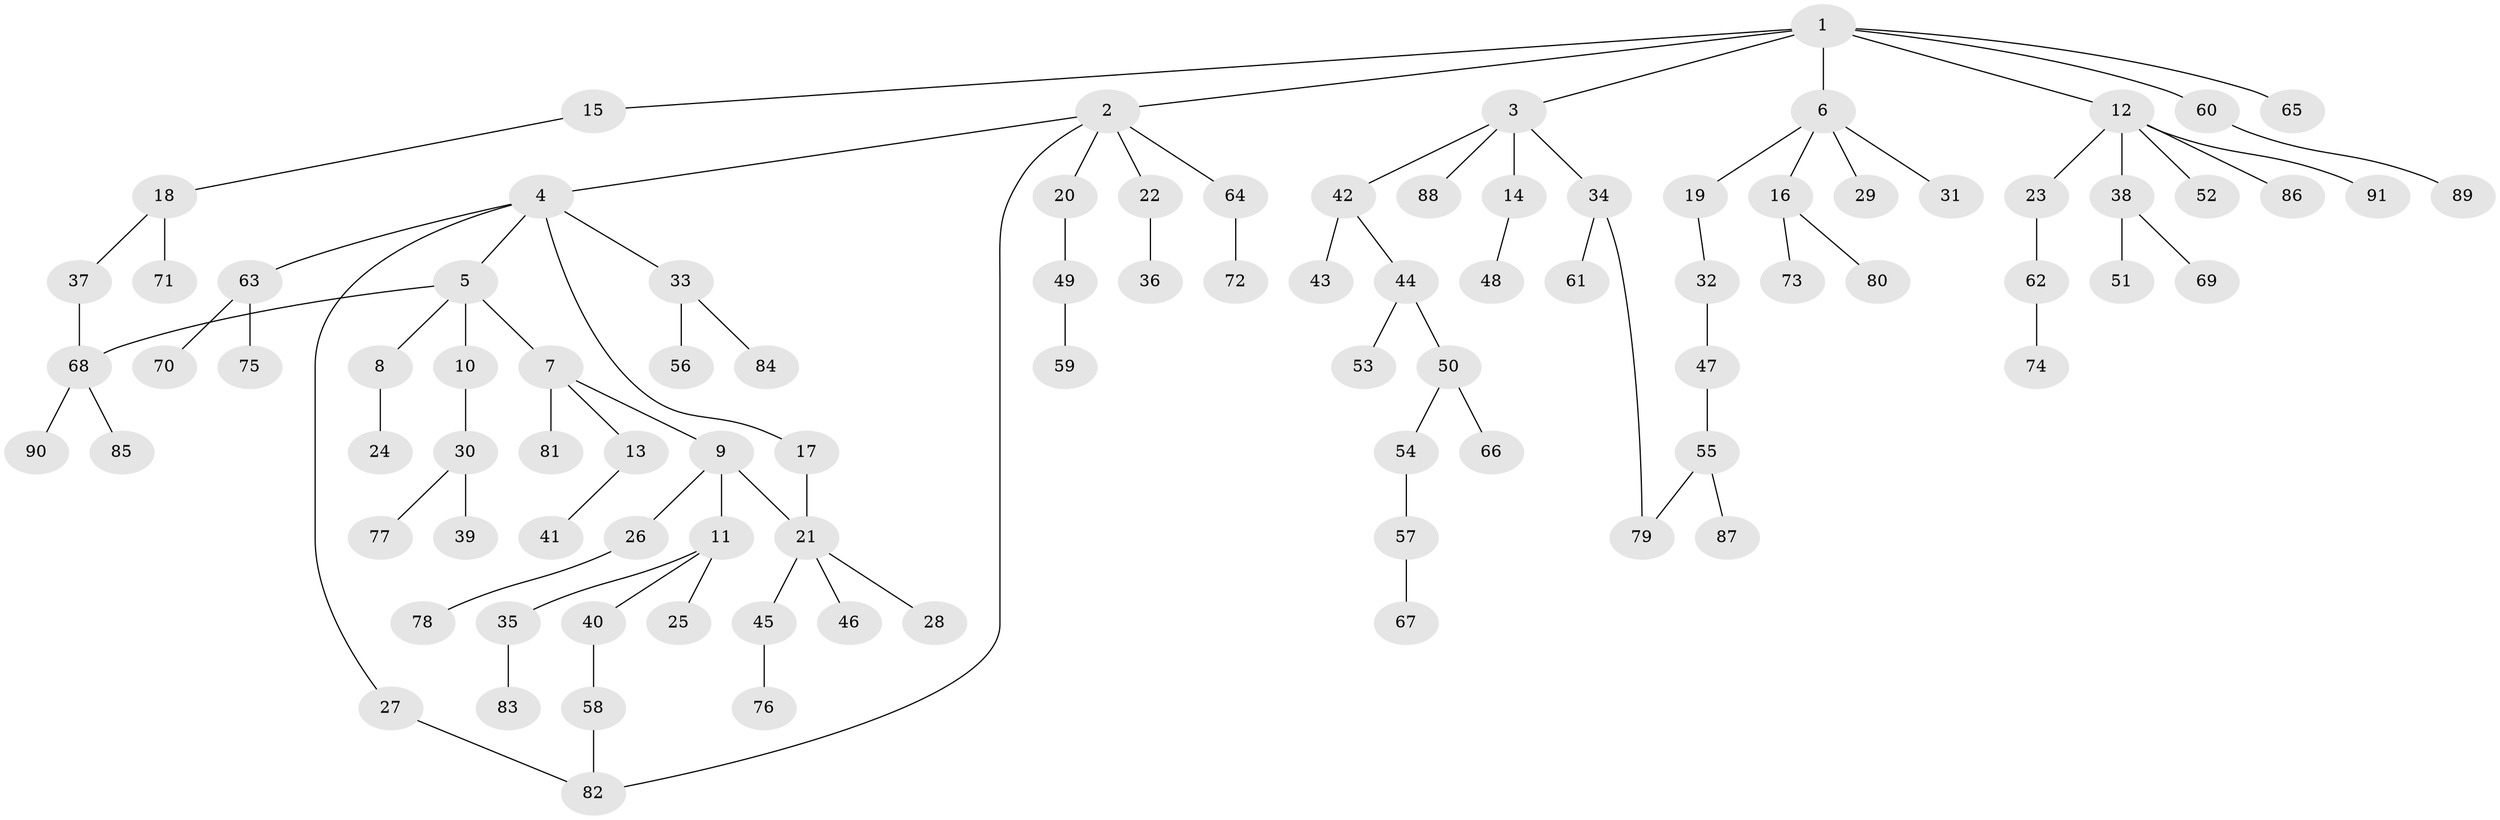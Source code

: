 // Generated by graph-tools (version 1.1) at 2025/01/03/09/25 03:01:08]
// undirected, 91 vertices, 95 edges
graph export_dot {
graph [start="1"]
  node [color=gray90,style=filled];
  1;
  2;
  3;
  4;
  5;
  6;
  7;
  8;
  9;
  10;
  11;
  12;
  13;
  14;
  15;
  16;
  17;
  18;
  19;
  20;
  21;
  22;
  23;
  24;
  25;
  26;
  27;
  28;
  29;
  30;
  31;
  32;
  33;
  34;
  35;
  36;
  37;
  38;
  39;
  40;
  41;
  42;
  43;
  44;
  45;
  46;
  47;
  48;
  49;
  50;
  51;
  52;
  53;
  54;
  55;
  56;
  57;
  58;
  59;
  60;
  61;
  62;
  63;
  64;
  65;
  66;
  67;
  68;
  69;
  70;
  71;
  72;
  73;
  74;
  75;
  76;
  77;
  78;
  79;
  80;
  81;
  82;
  83;
  84;
  85;
  86;
  87;
  88;
  89;
  90;
  91;
  1 -- 2;
  1 -- 3;
  1 -- 6;
  1 -- 12;
  1 -- 15;
  1 -- 60;
  1 -- 65;
  2 -- 4;
  2 -- 20;
  2 -- 22;
  2 -- 64;
  2 -- 82;
  3 -- 14;
  3 -- 34;
  3 -- 42;
  3 -- 88;
  4 -- 5;
  4 -- 17;
  4 -- 27;
  4 -- 33;
  4 -- 63;
  5 -- 7;
  5 -- 8;
  5 -- 10;
  5 -- 68;
  6 -- 16;
  6 -- 19;
  6 -- 29;
  6 -- 31;
  7 -- 9;
  7 -- 13;
  7 -- 81;
  8 -- 24;
  9 -- 11;
  9 -- 21;
  9 -- 26;
  10 -- 30;
  11 -- 25;
  11 -- 35;
  11 -- 40;
  12 -- 23;
  12 -- 38;
  12 -- 52;
  12 -- 86;
  12 -- 91;
  13 -- 41;
  14 -- 48;
  15 -- 18;
  16 -- 73;
  16 -- 80;
  17 -- 21;
  18 -- 37;
  18 -- 71;
  19 -- 32;
  20 -- 49;
  21 -- 28;
  21 -- 45;
  21 -- 46;
  22 -- 36;
  23 -- 62;
  26 -- 78;
  27 -- 82;
  30 -- 39;
  30 -- 77;
  32 -- 47;
  33 -- 56;
  33 -- 84;
  34 -- 61;
  34 -- 79;
  35 -- 83;
  37 -- 68;
  38 -- 51;
  38 -- 69;
  40 -- 58;
  42 -- 43;
  42 -- 44;
  44 -- 50;
  44 -- 53;
  45 -- 76;
  47 -- 55;
  49 -- 59;
  50 -- 54;
  50 -- 66;
  54 -- 57;
  55 -- 79;
  55 -- 87;
  57 -- 67;
  58 -- 82;
  60 -- 89;
  62 -- 74;
  63 -- 70;
  63 -- 75;
  64 -- 72;
  68 -- 85;
  68 -- 90;
}
